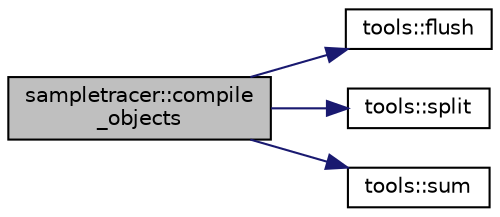digraph "sampletracer::compile_objects"
{
 // INTERACTIVE_SVG=YES
 // LATEX_PDF_SIZE
  edge [fontname="Helvetica",fontsize="10",labelfontname="Helvetica",labelfontsize="10"];
  node [fontname="Helvetica",fontsize="10",shape=record];
  rankdir="LR";
  Node1 [label="sampletracer::compile\l_objects",height=0.2,width=0.4,color="black", fillcolor="grey75", style="filled", fontcolor="black",tooltip="Compiles objects concurrently using multiple threads."];
  Node1 -> Node2 [color="midnightblue",fontsize="10",style="solid",fontname="Helvetica"];
  Node2 [label="tools::flush",height=0.2,width=0.4,color="black", fillcolor="white", style="filled",URL="$classtools.html#abce97603aeadeaa04fa6c6ff6c721eda",tooltip="Empties a vector and all objects it points to."];
  Node1 -> Node3 [color="midnightblue",fontsize="10",style="solid",fontname="Helvetica"];
  Node3 [label="tools::split",height=0.2,width=0.4,color="black", fillcolor="white", style="filled",URL="$classtools.html#a352a6965f2f3c768f0f4ecd1f978fcc0",tooltip="Splits a string into a vector of substrings based on a delimiter."];
  Node1 -> Node4 [color="midnightblue",fontsize="10",style="solid",fontname="Helvetica"];
  Node4 [label="tools::sum",height=0.2,width=0.4,color="black", fillcolor="white", style="filled",URL="$classtools.html#a7b784121d8b368a64995feddc7083469",tooltip="Sums the elements of a vector."];
}
